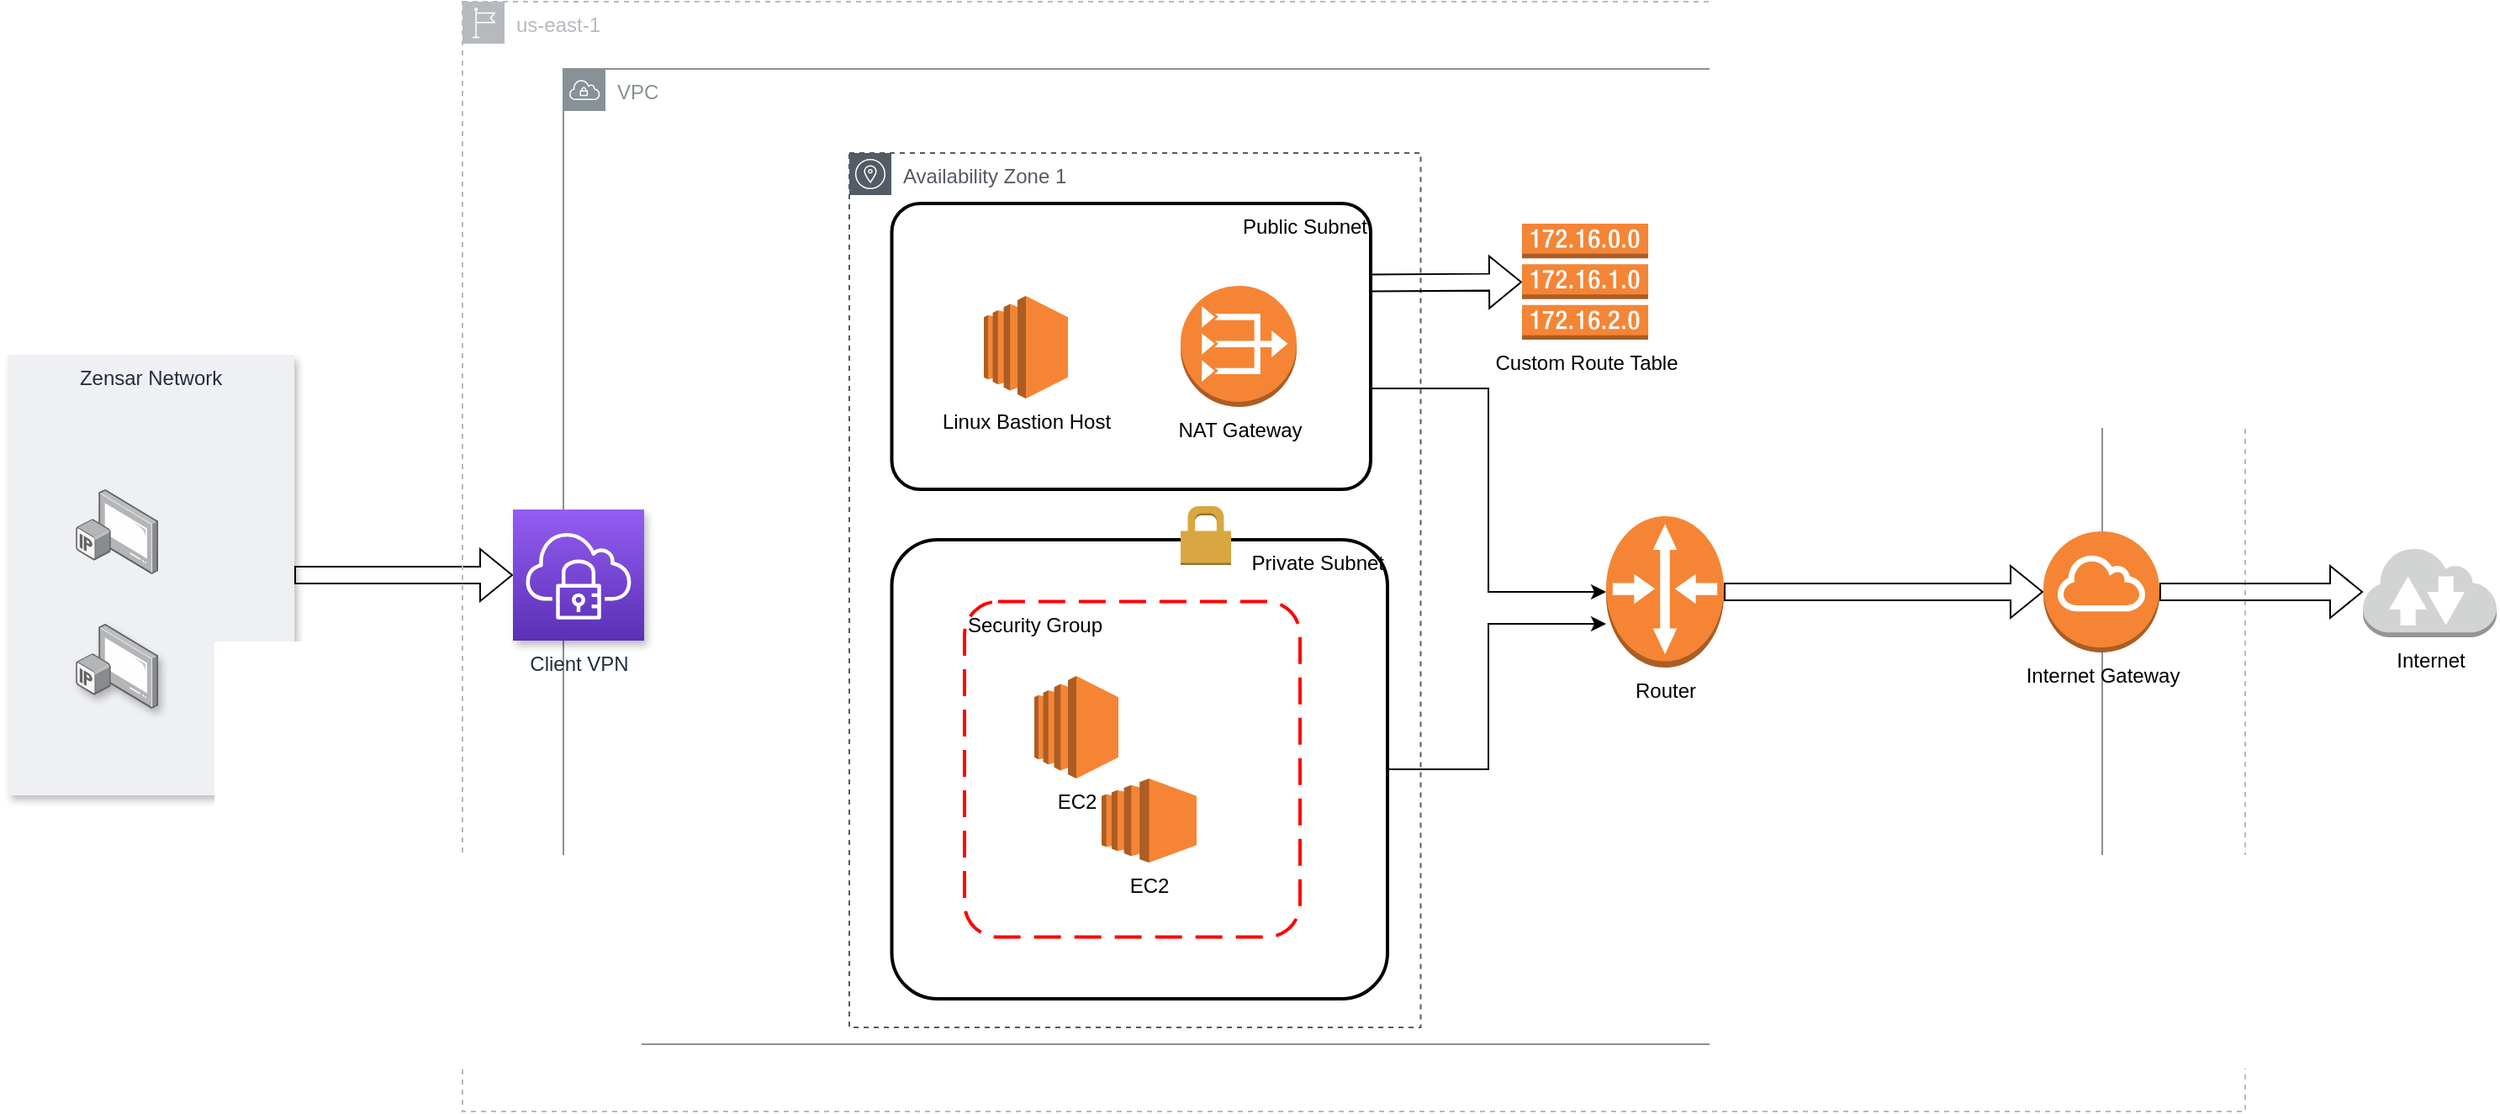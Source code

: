 <mxfile version="20.3.3" type="github" pages="3">
  <diagram id="AxIsbvVjRvXihffBJD2N" name="Page-1">
    <mxGraphModel dx="1773" dy="1705" grid="1" gridSize="10" guides="1" tooltips="1" connect="1" arrows="1" fold="1" page="1" pageScale="1" pageWidth="827" pageHeight="1169" math="0" shadow="0">
      <root>
        <mxCell id="0" />
        <mxCell id="1" parent="0" />
        <mxCell id="D7-wRI5F7GSu051VJa-N-6" style="edgeStyle=none;shape=flexArrow;rounded=0;orthogonalLoop=1;jettySize=auto;html=1;exitX=1;exitY=0.5;exitDx=0;exitDy=0;" parent="1" source="D7-wRI5F7GSu051VJa-N-4" target="D7-wRI5F7GSu051VJa-N-5" edge="1">
          <mxGeometry relative="1" as="geometry" />
        </mxCell>
        <mxCell id="D7-wRI5F7GSu051VJa-N-4" value="Zensar Network" style="fillColor=#EFF0F3;strokeColor=none;dashed=0;verticalAlign=top;fontStyle=0;fontColor=#232F3D;shadow=1;" parent="1" vertex="1">
          <mxGeometry x="-430.4" y="170" width="170.4" height="262" as="geometry" />
        </mxCell>
        <mxCell id="BJrK3le93MI0LKpdmbEM-2" value="us-east-1" style="sketch=0;outlineConnect=0;gradientColor=none;html=1;whiteSpace=wrap;fontSize=12;fontStyle=0;shape=mxgraph.aws4.group;grIcon=mxgraph.aws4.group_region;strokeColor=#B6BABF;fillColor=none;verticalAlign=top;align=left;spacingLeft=30;fontColor=#B6BABF;dashed=1;" parent="1" vertex="1">
          <mxGeometry x="-160" y="-40" width="1060" height="660" as="geometry" />
        </mxCell>
        <mxCell id="BJrK3le93MI0LKpdmbEM-8" value="Availability Zone 1" style="sketch=0;outlineConnect=0;gradientColor=none;html=1;whiteSpace=wrap;fontSize=12;fontStyle=0;shape=mxgraph.aws4.group;grIcon=mxgraph.aws4.group_availability_zone;strokeColor=#545B64;fillColor=none;verticalAlign=top;align=left;spacingLeft=30;fontColor=#545B64;dashed=1;" parent="1" vertex="1">
          <mxGeometry x="70" y="50" width="339.75" height="520" as="geometry" />
        </mxCell>
        <mxCell id="BJrK3le93MI0LKpdmbEM-1" value="VPC" style="sketch=0;outlineConnect=0;gradientColor=none;html=1;whiteSpace=wrap;fontSize=12;fontStyle=0;shape=mxgraph.aws4.group;grIcon=mxgraph.aws4.group_vpc;strokeColor=#879196;fillColor=none;verticalAlign=top;align=left;spacingLeft=30;fontColor=#879196;dashed=0;" parent="1" vertex="1">
          <mxGeometry x="-100" width="915" height="580" as="geometry" />
        </mxCell>
        <mxCell id="BJrK3le93MI0LKpdmbEM-13" value="Security Group" style="rounded=1;arcSize=10;dashed=1;strokeColor=#ff0000;fillColor=none;gradientColor=none;dashPattern=8 4;strokeWidth=2;verticalAlign=top;align=left;" parent="1" vertex="1">
          <mxGeometry x="138.5" y="316.75" width="199.5" height="199.5" as="geometry" />
        </mxCell>
        <mxCell id="BJrK3le93MI0LKpdmbEM-21" style="edgeStyle=orthogonalEdgeStyle;rounded=0;orthogonalLoop=1;jettySize=auto;html=1;" parent="1" source="BJrK3le93MI0LKpdmbEM-12" target="BJrK3le93MI0LKpdmbEM-19" edge="1">
          <mxGeometry relative="1" as="geometry">
            <Array as="points">
              <mxPoint x="450" y="417" />
              <mxPoint x="450" y="330" />
            </Array>
          </mxGeometry>
        </mxCell>
        <mxCell id="BJrK3le93MI0LKpdmbEM-12" value="Private Subnet" style="rounded=1;arcSize=10;dashed=0;fillColor=none;gradientColor=none;strokeWidth=2;verticalAlign=top;align=right;" parent="1" vertex="1">
          <mxGeometry x="95.25" y="280" width="294.75" height="273" as="geometry" />
        </mxCell>
        <mxCell id="BJrK3le93MI0LKpdmbEM-4" value="" style="dashed=0;html=1;shape=mxgraph.aws3.permissions;fillColor=#D9A741;gradientColor=none;dashed=0;" parent="1" vertex="1">
          <mxGeometry x="267" y="260" width="30" height="35" as="geometry" />
        </mxCell>
        <mxCell id="BJrK3le93MI0LKpdmbEM-6" value="EC2" style="outlineConnect=0;dashed=0;verticalLabelPosition=bottom;verticalAlign=top;align=center;html=1;shape=mxgraph.aws3.ec2;fillColor=#F58534;gradientColor=none;" parent="1" vertex="1">
          <mxGeometry x="180" y="361" width="50" height="61" as="geometry" />
        </mxCell>
        <mxCell id="BJrK3le93MI0LKpdmbEM-7" value="EC2" style="outlineConnect=0;dashed=0;verticalLabelPosition=bottom;verticalAlign=top;align=center;html=1;shape=mxgraph.aws3.ec2;fillColor=#F58534;gradientColor=none;" parent="1" vertex="1">
          <mxGeometry x="220" y="422" width="56.5" height="50" as="geometry" />
        </mxCell>
        <mxCell id="BJrK3le93MI0LKpdmbEM-20" style="edgeStyle=orthogonalEdgeStyle;rounded=0;orthogonalLoop=1;jettySize=auto;html=1;exitX=1;exitY=0.5;exitDx=0;exitDy=0;entryX=0;entryY=0.5;entryDx=0;entryDy=0;entryPerimeter=0;" parent="1" source="BJrK3le93MI0LKpdmbEM-16" target="BJrK3le93MI0LKpdmbEM-19" edge="1">
          <mxGeometry relative="1" as="geometry">
            <Array as="points">
              <mxPoint x="380" y="190" />
              <mxPoint x="450" y="190" />
              <mxPoint x="450" y="311" />
            </Array>
          </mxGeometry>
        </mxCell>
        <mxCell id="BJrK3le93MI0LKpdmbEM-28" style="edgeStyle=none;shape=flexArrow;rounded=0;orthogonalLoop=1;jettySize=auto;html=1;" parent="1" target="BJrK3le93MI0LKpdmbEM-18" edge="1">
          <mxGeometry relative="1" as="geometry">
            <mxPoint x="380" y="127.209" as="sourcePoint" />
          </mxGeometry>
        </mxCell>
        <mxCell id="BJrK3le93MI0LKpdmbEM-16" value="Public Subnet" style="rounded=1;arcSize=10;dashed=0;fillColor=none;gradientColor=none;strokeWidth=2;verticalAlign=top;align=right;" parent="1" vertex="1">
          <mxGeometry x="95.25" y="80" width="284.75" height="170" as="geometry" />
        </mxCell>
        <mxCell id="BJrK3le93MI0LKpdmbEM-17" value="NAT Gateway" style="outlineConnect=0;dashed=0;verticalLabelPosition=bottom;verticalAlign=top;align=center;html=1;shape=mxgraph.aws3.vpc_nat_gateway;fillColor=#F58534;gradientColor=none;" parent="1" vertex="1">
          <mxGeometry x="267" y="129" width="69" height="72" as="geometry" />
        </mxCell>
        <mxCell id="BJrK3le93MI0LKpdmbEM-18" value="Custom Route Table" style="outlineConnect=0;dashed=0;verticalLabelPosition=bottom;verticalAlign=top;align=center;html=1;shape=mxgraph.aws3.route_table;fillColor=#F58536;gradientColor=none;" parent="1" vertex="1">
          <mxGeometry x="470" y="92" width="75" height="69" as="geometry" />
        </mxCell>
        <mxCell id="BJrK3le93MI0LKpdmbEM-25" style="edgeStyle=none;shape=flexArrow;rounded=0;orthogonalLoop=1;jettySize=auto;html=1;exitX=1;exitY=0.5;exitDx=0;exitDy=0;exitPerimeter=0;entryX=0;entryY=0.5;entryDx=0;entryDy=0;entryPerimeter=0;" parent="1" source="BJrK3le93MI0LKpdmbEM-19" target="BJrK3le93MI0LKpdmbEM-24" edge="1">
          <mxGeometry relative="1" as="geometry" />
        </mxCell>
        <mxCell id="BJrK3le93MI0LKpdmbEM-19" value="Router" style="outlineConnect=0;dashed=0;verticalLabelPosition=bottom;verticalAlign=top;align=center;html=1;shape=mxgraph.aws3.router;fillColor=#F58534;gradientColor=none;" parent="1" vertex="1">
          <mxGeometry x="520" y="266" width="70" height="90" as="geometry" />
        </mxCell>
        <mxCell id="BJrK3le93MI0LKpdmbEM-27" style="edgeStyle=none;shape=flexArrow;rounded=0;orthogonalLoop=1;jettySize=auto;html=1;" parent="1" source="BJrK3le93MI0LKpdmbEM-24" target="BJrK3le93MI0LKpdmbEM-26" edge="1">
          <mxGeometry relative="1" as="geometry" />
        </mxCell>
        <mxCell id="BJrK3le93MI0LKpdmbEM-24" value="Internet Gateway" style="outlineConnect=0;dashed=0;verticalLabelPosition=bottom;verticalAlign=top;align=center;html=1;shape=mxgraph.aws3.internet_gateway;fillColor=#F58534;gradientColor=none;" parent="1" vertex="1">
          <mxGeometry x="780" y="275" width="69" height="72" as="geometry" />
        </mxCell>
        <mxCell id="BJrK3le93MI0LKpdmbEM-26" value="Internet" style="outlineConnect=0;dashed=0;verticalLabelPosition=bottom;verticalAlign=top;align=center;html=1;shape=mxgraph.aws3.internet_2;fillColor=#D2D3D3;gradientColor=none;" parent="1" vertex="1">
          <mxGeometry x="970" y="284" width="79.5" height="54" as="geometry" />
        </mxCell>
        <mxCell id="D7-wRI5F7GSu051VJa-N-2" value="" style="points=[];aspect=fixed;html=1;align=center;shadow=0;dashed=0;image;image=img/lib/allied_telesis/computer_and_terminals/IP_TV.svg;" parent="1" vertex="1">
          <mxGeometry x="-390" y="250" width="49.2" height="50.4" as="geometry" />
        </mxCell>
        <mxCell id="D7-wRI5F7GSu051VJa-N-3" value="" style="points=[];aspect=fixed;html=1;align=center;shadow=1;dashed=0;image;image=img/lib/allied_telesis/computer_and_terminals/IP_TV.svg;" parent="1" vertex="1">
          <mxGeometry x="-390" y="330" width="49.2" height="50.4" as="geometry" />
        </mxCell>
        <mxCell id="D7-wRI5F7GSu051VJa-N-5" value="Client VPN" style="sketch=0;points=[[0,0,0],[0.25,0,0],[0.5,0,0],[0.75,0,0],[1,0,0],[0,1,0],[0.25,1,0],[0.5,1,0],[0.75,1,0],[1,1,0],[0,0.25,0],[0,0.5,0],[0,0.75,0],[1,0.25,0],[1,0.5,0],[1,0.75,0]];outlineConnect=0;fontColor=#232F3E;gradientColor=#945DF2;gradientDirection=north;fillColor=#5A30B5;strokeColor=#ffffff;dashed=0;verticalLabelPosition=bottom;verticalAlign=top;align=center;html=1;fontSize=12;fontStyle=0;aspect=fixed;shape=mxgraph.aws4.resourceIcon;resIcon=mxgraph.aws4.client_vpn;shadow=1;" parent="1" vertex="1">
          <mxGeometry x="-130" y="262" width="78" height="78" as="geometry" />
        </mxCell>
        <mxCell id="IHiCABmX2Q5fOEHlogPC-1" value="Linux Bastion Host" style="outlineConnect=0;dashed=0;verticalLabelPosition=bottom;verticalAlign=top;align=center;html=1;shape=mxgraph.aws3.ec2;fillColor=#F58534;gradientColor=none;" vertex="1" parent="1">
          <mxGeometry x="150" y="135" width="50" height="61" as="geometry" />
        </mxCell>
      </root>
    </mxGraphModel>
  </diagram>
  <diagram name="Copy of Page-1" id="b5ZkWstMcOkewmqpg0Ry">
    <mxGraphModel dx="1773" dy="1705" grid="1" gridSize="10" guides="1" tooltips="1" connect="1" arrows="1" fold="1" page="1" pageScale="1" pageWidth="827" pageHeight="1169" math="0" shadow="0">
      <root>
        <mxCell id="IfBRLLN11OLvFncDJeYz-0" />
        <mxCell id="IfBRLLN11OLvFncDJeYz-1" parent="IfBRLLN11OLvFncDJeYz-0" />
        <mxCell id="IfBRLLN11OLvFncDJeYz-4" value="us-east-1" style="sketch=0;outlineConnect=0;gradientColor=none;html=1;whiteSpace=wrap;fontSize=12;fontStyle=0;shape=mxgraph.aws4.group;grIcon=mxgraph.aws4.group_region;strokeColor=#B6BABF;fillColor=none;verticalAlign=top;align=left;spacingLeft=30;fontColor=#B6BABF;dashed=1;" parent="IfBRLLN11OLvFncDJeYz-1" vertex="1">
          <mxGeometry x="-350" y="-102.5" width="1230" height="1582.5" as="geometry" />
        </mxCell>
        <mxCell id="IfBRLLN11OLvFncDJeYz-6" value="Dev VPC" style="sketch=0;outlineConnect=0;gradientColor=none;html=1;whiteSpace=wrap;fontSize=12;fontStyle=0;shape=mxgraph.aws4.group;grIcon=mxgraph.aws4.group_vpc;strokeColor=#879196;fillColor=none;verticalAlign=top;align=left;spacingLeft=30;fontColor=#879196;dashed=0;" parent="IfBRLLN11OLvFncDJeYz-1" vertex="1">
          <mxGeometry x="-210" width="1025" height="690" as="geometry" />
        </mxCell>
        <mxCell id="IfBRLLN11OLvFncDJeYz-5" value="Availability Zone 1" style="sketch=0;outlineConnect=0;gradientColor=none;html=1;whiteSpace=wrap;fontSize=12;fontStyle=0;shape=mxgraph.aws4.group;grIcon=mxgraph.aws4.group_availability_zone;strokeColor=#545B64;fillColor=none;verticalAlign=top;align=left;spacingLeft=30;fontColor=#545B64;dashed=1;" parent="IfBRLLN11OLvFncDJeYz-1" vertex="1">
          <mxGeometry x="-140" y="50" width="549.75" height="620" as="geometry" />
        </mxCell>
        <mxCell id="IfBRLLN11OLvFncDJeYz-9" value="Private Subnet" style="rounded=1;arcSize=10;dashed=0;fillColor=none;gradientColor=none;strokeWidth=2;verticalAlign=top;align=right;" parent="IfBRLLN11OLvFncDJeYz-1" vertex="1">
          <mxGeometry x="150" y="280" width="240" height="230" as="geometry" />
        </mxCell>
        <mxCell id="FN4ASxd9f9S_bz-zIkM7-0" style="edgeStyle=orthogonalEdgeStyle;rounded=0;orthogonalLoop=1;jettySize=auto;html=1;" parent="IfBRLLN11OLvFncDJeYz-1" source="IfBRLLN11OLvFncDJeYz-3" target="IfBRLLN11OLvFncDJeYz-25" edge="1">
          <mxGeometry relative="1" as="geometry">
            <Array as="points">
              <mxPoint x="-390" y="630" />
              <mxPoint x="-390" y="290" />
            </Array>
          </mxGeometry>
        </mxCell>
        <mxCell id="FN4ASxd9f9S_bz-zIkM7-1" style="edgeStyle=orthogonalEdgeStyle;rounded=0;orthogonalLoop=1;jettySize=auto;html=1;entryX=0;entryY=0.5;entryDx=0;entryDy=0;entryPerimeter=0;" parent="IfBRLLN11OLvFncDJeYz-1" source="IfBRLLN11OLvFncDJeYz-3" target="I_sQxBT2GihBR5fLG9AF-30" edge="1">
          <mxGeometry relative="1" as="geometry" />
        </mxCell>
        <mxCell id="IfBRLLN11OLvFncDJeYz-3" value="Zensar Network" style="fillColor=#EFF0F3;strokeColor=none;dashed=0;verticalAlign=top;fontStyle=0;fontColor=#232F3D;shadow=1;" parent="IfBRLLN11OLvFncDJeYz-1" vertex="1">
          <mxGeometry x="-700" y="562" width="170.4" height="262" as="geometry" />
        </mxCell>
        <mxCell id="IfBRLLN11OLvFncDJeYz-7" value="Security Group" style="rounded=1;arcSize=10;dashed=1;strokeColor=#ff0000;fillColor=none;gradientColor=none;dashPattern=8 4;strokeWidth=2;verticalAlign=top;align=left;" parent="IfBRLLN11OLvFncDJeYz-1" vertex="1">
          <mxGeometry x="190" y="316.75" width="148" height="173.25" as="geometry" />
        </mxCell>
        <mxCell id="IfBRLLN11OLvFncDJeYz-8" style="edgeStyle=orthogonalEdgeStyle;rounded=0;orthogonalLoop=1;jettySize=auto;html=1;" parent="IfBRLLN11OLvFncDJeYz-1" source="IfBRLLN11OLvFncDJeYz-9" edge="1">
          <mxGeometry relative="1" as="geometry">
            <Array as="points">
              <mxPoint x="450" y="417" />
              <mxPoint x="450" y="330" />
            </Array>
            <mxPoint x="450" y="290" as="targetPoint" />
          </mxGeometry>
        </mxCell>
        <mxCell id="IfBRLLN11OLvFncDJeYz-10" value="" style="dashed=0;html=1;shape=mxgraph.aws3.permissions;fillColor=#D9A741;gradientColor=none;dashed=0;" parent="IfBRLLN11OLvFncDJeYz-1" vertex="1">
          <mxGeometry x="267" y="260" width="30" height="35" as="geometry" />
        </mxCell>
        <mxCell id="IfBRLLN11OLvFncDJeYz-11" value="EC2" style="outlineConnect=0;dashed=0;verticalLabelPosition=bottom;verticalAlign=top;align=center;html=1;shape=mxgraph.aws3.ec2;fillColor=#F58534;gradientColor=none;" parent="IfBRLLN11OLvFncDJeYz-1" vertex="1">
          <mxGeometry x="190" y="347" width="50" height="61" as="geometry" />
        </mxCell>
        <mxCell id="IfBRLLN11OLvFncDJeYz-12" value="EC2" style="outlineConnect=0;dashed=0;verticalLabelPosition=bottom;verticalAlign=top;align=center;html=1;shape=mxgraph.aws3.ec2;fillColor=#F58534;gradientColor=none;" parent="IfBRLLN11OLvFncDJeYz-1" vertex="1">
          <mxGeometry x="253.75" y="400" width="56.5" height="50" as="geometry" />
        </mxCell>
        <mxCell id="IfBRLLN11OLvFncDJeYz-13" style="edgeStyle=orthogonalEdgeStyle;rounded=0;orthogonalLoop=1;jettySize=auto;html=1;exitX=1;exitY=0.5;exitDx=0;exitDy=0;entryX=0;entryY=0.5;entryDx=0;entryDy=0;entryPerimeter=0;" parent="IfBRLLN11OLvFncDJeYz-1" source="IfBRLLN11OLvFncDJeYz-15" target="IfBRLLN11OLvFncDJeYz-19" edge="1">
          <mxGeometry relative="1" as="geometry" />
        </mxCell>
        <mxCell id="IfBRLLN11OLvFncDJeYz-14" style="edgeStyle=none;shape=flexArrow;rounded=0;orthogonalLoop=1;jettySize=auto;html=1;" parent="IfBRLLN11OLvFncDJeYz-1" target="IfBRLLN11OLvFncDJeYz-17" edge="1">
          <mxGeometry relative="1" as="geometry">
            <mxPoint x="380" y="127.209" as="sourcePoint" />
          </mxGeometry>
        </mxCell>
        <mxCell id="IfBRLLN11OLvFncDJeYz-15" value="Public Subnet" style="rounded=1;arcSize=10;dashed=0;fillColor=none;gradientColor=none;strokeWidth=2;verticalAlign=top;align=right;" parent="IfBRLLN11OLvFncDJeYz-1" vertex="1">
          <mxGeometry x="95.25" y="80" width="284.75" height="170" as="geometry" />
        </mxCell>
        <mxCell id="IfBRLLN11OLvFncDJeYz-16" value="NAT Gateway" style="outlineConnect=0;dashed=0;verticalLabelPosition=bottom;verticalAlign=top;align=center;html=1;shape=mxgraph.aws3.vpc_nat_gateway;fillColor=#F58534;gradientColor=none;" parent="IfBRLLN11OLvFncDJeYz-1" vertex="1">
          <mxGeometry x="267" y="129" width="69" height="72" as="geometry" />
        </mxCell>
        <mxCell id="IfBRLLN11OLvFncDJeYz-17" value="Custom Route Table" style="outlineConnect=0;dashed=0;verticalLabelPosition=bottom;verticalAlign=top;align=center;html=1;shape=mxgraph.aws3.route_table;fillColor=#F58536;gradientColor=none;" parent="IfBRLLN11OLvFncDJeYz-1" vertex="1">
          <mxGeometry x="470" y="92" width="75" height="69" as="geometry" />
        </mxCell>
        <mxCell id="IfBRLLN11OLvFncDJeYz-18" style="edgeStyle=none;shape=flexArrow;rounded=0;orthogonalLoop=1;jettySize=auto;html=1;exitX=1;exitY=0.5;exitDx=0;exitDy=0;exitPerimeter=0;entryX=0;entryY=0.5;entryDx=0;entryDy=0;entryPerimeter=0;" parent="IfBRLLN11OLvFncDJeYz-1" source="IfBRLLN11OLvFncDJeYz-19" target="IfBRLLN11OLvFncDJeYz-21" edge="1">
          <mxGeometry relative="1" as="geometry" />
        </mxCell>
        <mxCell id="IfBRLLN11OLvFncDJeYz-19" value="Router" style="outlineConnect=0;dashed=0;verticalLabelPosition=bottom;verticalAlign=top;align=center;html=1;shape=mxgraph.aws3.router;fillColor=#F58534;gradientColor=none;" parent="IfBRLLN11OLvFncDJeYz-1" vertex="1">
          <mxGeometry x="520" y="266" width="70" height="90" as="geometry" />
        </mxCell>
        <mxCell id="IfBRLLN11OLvFncDJeYz-20" style="edgeStyle=none;shape=flexArrow;rounded=0;orthogonalLoop=1;jettySize=auto;html=1;" parent="IfBRLLN11OLvFncDJeYz-1" source="IfBRLLN11OLvFncDJeYz-21" target="IfBRLLN11OLvFncDJeYz-22" edge="1">
          <mxGeometry relative="1" as="geometry" />
        </mxCell>
        <mxCell id="IfBRLLN11OLvFncDJeYz-21" value="Internet Gateway" style="outlineConnect=0;dashed=0;verticalLabelPosition=bottom;verticalAlign=top;align=center;html=1;shape=mxgraph.aws3.internet_gateway;fillColor=#F58534;gradientColor=none;" parent="IfBRLLN11OLvFncDJeYz-1" vertex="1">
          <mxGeometry x="780" y="275" width="69" height="72" as="geometry" />
        </mxCell>
        <mxCell id="IfBRLLN11OLvFncDJeYz-22" value="Internet" style="outlineConnect=0;dashed=0;verticalLabelPosition=bottom;verticalAlign=top;align=center;html=1;shape=mxgraph.aws3.internet_2;fillColor=#D2D3D3;gradientColor=none;" parent="IfBRLLN11OLvFncDJeYz-1" vertex="1">
          <mxGeometry x="1040" y="690" width="79.5" height="54" as="geometry" />
        </mxCell>
        <mxCell id="IfBRLLN11OLvFncDJeYz-23" value="" style="points=[];aspect=fixed;html=1;align=center;shadow=0;dashed=0;image;image=img/lib/allied_telesis/computer_and_terminals/IP_TV.svg;" parent="IfBRLLN11OLvFncDJeYz-1" vertex="1">
          <mxGeometry x="-655.4" y="621.6" width="49.2" height="50.4" as="geometry" />
        </mxCell>
        <mxCell id="IfBRLLN11OLvFncDJeYz-24" value="" style="points=[];aspect=fixed;html=1;align=center;shadow=1;dashed=0;image;image=img/lib/allied_telesis/computer_and_terminals/IP_TV.svg;" parent="IfBRLLN11OLvFncDJeYz-1" vertex="1">
          <mxGeometry x="-655.4" y="701.6" width="49.2" height="50.4" as="geometry" />
        </mxCell>
        <mxCell id="IfBRLLN11OLvFncDJeYz-25" value="Client VPN" style="sketch=0;points=[[0,0,0],[0.25,0,0],[0.5,0,0],[0.75,0,0],[1,0,0],[0,1,0],[0.25,1,0],[0.5,1,0],[0.75,1,0],[1,1,0],[0,0.25,0],[0,0.5,0],[0,0.75,0],[1,0.25,0],[1,0.5,0],[1,0.75,0]];outlineConnect=0;fontColor=#232F3E;gradientColor=#945DF2;gradientDirection=north;fillColor=#5A30B5;strokeColor=#ffffff;dashed=0;verticalLabelPosition=bottom;verticalAlign=top;align=center;html=1;fontSize=12;fontStyle=0;aspect=fixed;shape=mxgraph.aws4.resourceIcon;resIcon=mxgraph.aws4.client_vpn;shadow=1;" parent="IfBRLLN11OLvFncDJeYz-1" vertex="1">
          <mxGeometry x="-254.2" y="253" width="78" height="78" as="geometry" />
        </mxCell>
        <mxCell id="I_sQxBT2GihBR5fLG9AF-2" value="Private Subnet" style="rounded=1;arcSize=10;dashed=0;fillColor=none;gradientColor=none;strokeWidth=2;verticalAlign=top;align=right;" parent="IfBRLLN11OLvFncDJeYz-1" vertex="1">
          <mxGeometry x="-103" y="284" width="240" height="230" as="geometry" />
        </mxCell>
        <mxCell id="I_sQxBT2GihBR5fLG9AF-3" value="Security Group" style="rounded=1;arcSize=10;dashed=1;strokeColor=#ff0000;fillColor=none;gradientColor=none;dashPattern=8 4;strokeWidth=2;verticalAlign=top;align=left;" parent="IfBRLLN11OLvFncDJeYz-1" vertex="1">
          <mxGeometry x="-63" y="320.75" width="148" height="173.25" as="geometry" />
        </mxCell>
        <mxCell id="I_sQxBT2GihBR5fLG9AF-6" value="" style="dashed=0;html=1;shape=mxgraph.aws3.permissions;fillColor=#D9A741;gradientColor=none;dashed=0;" parent="IfBRLLN11OLvFncDJeYz-1" vertex="1">
          <mxGeometry x="10" y="265.6" width="30" height="35" as="geometry" />
        </mxCell>
        <mxCell id="I_sQxBT2GihBR5fLG9AF-7" value="RDS" style="outlineConnect=0;dashed=0;verticalLabelPosition=bottom;verticalAlign=top;align=center;html=1;shape=mxgraph.aws3.rds;fillColor=#2E73B8;gradientColor=none;" parent="IfBRLLN11OLvFncDJeYz-1" vertex="1">
          <mxGeometry x="-32" y="359" width="72" height="81" as="geometry" />
        </mxCell>
        <mxCell id="I_sQxBT2GihBR5fLG9AF-10" value="AT VPC" style="sketch=0;outlineConnect=0;gradientColor=none;html=1;whiteSpace=wrap;fontSize=12;fontStyle=0;shape=mxgraph.aws4.group;grIcon=mxgraph.aws4.group_vpc;strokeColor=#879196;fillColor=none;verticalAlign=top;align=left;spacingLeft=30;fontColor=#879196;dashed=0;" parent="IfBRLLN11OLvFncDJeYz-1" vertex="1">
          <mxGeometry x="-209" y="732" width="1025" height="690" as="geometry" />
        </mxCell>
        <mxCell id="I_sQxBT2GihBR5fLG9AF-11" value="Availability Zone 1" style="sketch=0;outlineConnect=0;gradientColor=none;html=1;whiteSpace=wrap;fontSize=12;fontStyle=0;shape=mxgraph.aws4.group;grIcon=mxgraph.aws4.group_availability_zone;strokeColor=#545B64;fillColor=none;verticalAlign=top;align=left;spacingLeft=30;fontColor=#545B64;dashed=1;" parent="IfBRLLN11OLvFncDJeYz-1" vertex="1">
          <mxGeometry x="-139" y="782" width="549.75" height="620" as="geometry" />
        </mxCell>
        <mxCell id="I_sQxBT2GihBR5fLG9AF-12" value="Private Subnet" style="rounded=1;arcSize=10;dashed=0;fillColor=none;gradientColor=none;strokeWidth=2;verticalAlign=top;align=right;" parent="IfBRLLN11OLvFncDJeYz-1" vertex="1">
          <mxGeometry x="151" y="1012" width="240" height="230" as="geometry" />
        </mxCell>
        <mxCell id="I_sQxBT2GihBR5fLG9AF-13" value="Security Group" style="rounded=1;arcSize=10;dashed=1;strokeColor=#ff0000;fillColor=none;gradientColor=none;dashPattern=8 4;strokeWidth=2;verticalAlign=top;align=left;" parent="IfBRLLN11OLvFncDJeYz-1" vertex="1">
          <mxGeometry x="191" y="1048.75" width="148" height="173.25" as="geometry" />
        </mxCell>
        <mxCell id="I_sQxBT2GihBR5fLG9AF-14" style="edgeStyle=orthogonalEdgeStyle;rounded=0;orthogonalLoop=1;jettySize=auto;html=1;" parent="IfBRLLN11OLvFncDJeYz-1" source="I_sQxBT2GihBR5fLG9AF-12" edge="1">
          <mxGeometry relative="1" as="geometry">
            <Array as="points">
              <mxPoint x="451" y="1149" />
              <mxPoint x="451" y="1062" />
            </Array>
            <mxPoint x="451" y="1022" as="targetPoint" />
          </mxGeometry>
        </mxCell>
        <mxCell id="I_sQxBT2GihBR5fLG9AF-15" value="" style="dashed=0;html=1;shape=mxgraph.aws3.permissions;fillColor=#D9A741;gradientColor=none;dashed=0;" parent="IfBRLLN11OLvFncDJeYz-1" vertex="1">
          <mxGeometry x="268" y="992" width="30" height="35" as="geometry" />
        </mxCell>
        <mxCell id="I_sQxBT2GihBR5fLG9AF-16" value="EC2" style="outlineConnect=0;dashed=0;verticalLabelPosition=bottom;verticalAlign=top;align=center;html=1;shape=mxgraph.aws3.ec2;fillColor=#F58534;gradientColor=none;" parent="IfBRLLN11OLvFncDJeYz-1" vertex="1">
          <mxGeometry x="191" y="1079" width="50" height="61" as="geometry" />
        </mxCell>
        <mxCell id="I_sQxBT2GihBR5fLG9AF-17" value="EC2" style="outlineConnect=0;dashed=0;verticalLabelPosition=bottom;verticalAlign=top;align=center;html=1;shape=mxgraph.aws3.ec2;fillColor=#F58534;gradientColor=none;" parent="IfBRLLN11OLvFncDJeYz-1" vertex="1">
          <mxGeometry x="254.75" y="1132" width="56.5" height="50" as="geometry" />
        </mxCell>
        <mxCell id="I_sQxBT2GihBR5fLG9AF-18" style="edgeStyle=orthogonalEdgeStyle;rounded=0;orthogonalLoop=1;jettySize=auto;html=1;exitX=1;exitY=0.5;exitDx=0;exitDy=0;entryX=0;entryY=0.5;entryDx=0;entryDy=0;entryPerimeter=0;" parent="IfBRLLN11OLvFncDJeYz-1" source="I_sQxBT2GihBR5fLG9AF-20" target="I_sQxBT2GihBR5fLG9AF-24" edge="1">
          <mxGeometry relative="1" as="geometry" />
        </mxCell>
        <mxCell id="I_sQxBT2GihBR5fLG9AF-19" style="edgeStyle=none;shape=flexArrow;rounded=0;orthogonalLoop=1;jettySize=auto;html=1;" parent="IfBRLLN11OLvFncDJeYz-1" target="I_sQxBT2GihBR5fLG9AF-22" edge="1">
          <mxGeometry relative="1" as="geometry">
            <mxPoint x="381" y="859.209" as="sourcePoint" />
          </mxGeometry>
        </mxCell>
        <mxCell id="I_sQxBT2GihBR5fLG9AF-20" value="Public Subnet" style="rounded=1;arcSize=10;dashed=0;fillColor=none;gradientColor=none;strokeWidth=2;verticalAlign=top;align=right;" parent="IfBRLLN11OLvFncDJeYz-1" vertex="1">
          <mxGeometry x="96.25" y="812" width="284.75" height="170" as="geometry" />
        </mxCell>
        <mxCell id="I_sQxBT2GihBR5fLG9AF-21" value="NAT Gateway" style="outlineConnect=0;dashed=0;verticalLabelPosition=bottom;verticalAlign=top;align=center;html=1;shape=mxgraph.aws3.vpc_nat_gateway;fillColor=#F58534;gradientColor=none;" parent="IfBRLLN11OLvFncDJeYz-1" vertex="1">
          <mxGeometry x="268" y="861" width="69" height="72" as="geometry" />
        </mxCell>
        <mxCell id="I_sQxBT2GihBR5fLG9AF-22" value="Custom Route Table" style="outlineConnect=0;dashed=0;verticalLabelPosition=bottom;verticalAlign=top;align=center;html=1;shape=mxgraph.aws3.route_table;fillColor=#F58536;gradientColor=none;" parent="IfBRLLN11OLvFncDJeYz-1" vertex="1">
          <mxGeometry x="471" y="824" width="75" height="69" as="geometry" />
        </mxCell>
        <mxCell id="I_sQxBT2GihBR5fLG9AF-23" style="edgeStyle=none;shape=flexArrow;rounded=0;orthogonalLoop=1;jettySize=auto;html=1;exitX=1;exitY=0.5;exitDx=0;exitDy=0;exitPerimeter=0;entryX=0;entryY=0.5;entryDx=0;entryDy=0;entryPerimeter=0;" parent="IfBRLLN11OLvFncDJeYz-1" source="I_sQxBT2GihBR5fLG9AF-24" target="I_sQxBT2GihBR5fLG9AF-26" edge="1">
          <mxGeometry relative="1" as="geometry" />
        </mxCell>
        <mxCell id="I_sQxBT2GihBR5fLG9AF-24" value="Router" style="outlineConnect=0;dashed=0;verticalLabelPosition=bottom;verticalAlign=top;align=center;html=1;shape=mxgraph.aws3.router;fillColor=#F58534;gradientColor=none;" parent="IfBRLLN11OLvFncDJeYz-1" vertex="1">
          <mxGeometry x="521" y="998" width="70" height="90" as="geometry" />
        </mxCell>
        <mxCell id="I_sQxBT2GihBR5fLG9AF-25" style="edgeStyle=none;shape=flexArrow;rounded=0;orthogonalLoop=1;jettySize=auto;html=1;" parent="IfBRLLN11OLvFncDJeYz-1" source="I_sQxBT2GihBR5fLG9AF-26" target="IfBRLLN11OLvFncDJeYz-22" edge="1">
          <mxGeometry relative="1" as="geometry" />
        </mxCell>
        <mxCell id="I_sQxBT2GihBR5fLG9AF-26" value="Internet Gateway" style="outlineConnect=0;dashed=0;verticalLabelPosition=bottom;verticalAlign=top;align=center;html=1;shape=mxgraph.aws3.internet_gateway;fillColor=#F58534;gradientColor=none;" parent="IfBRLLN11OLvFncDJeYz-1" vertex="1">
          <mxGeometry x="781" y="1007" width="69" height="72" as="geometry" />
        </mxCell>
        <mxCell id="I_sQxBT2GihBR5fLG9AF-30" value="Client VPN" style="sketch=0;points=[[0,0,0],[0.25,0,0],[0.5,0,0],[0.75,0,0],[1,0,0],[0,1,0],[0.25,1,0],[0.5,1,0],[0.75,1,0],[1,1,0],[0,0.25,0],[0,0.5,0],[0,0.75,0],[1,0.25,0],[1,0.5,0],[1,0.75,0]];outlineConnect=0;fontColor=#232F3E;gradientColor=#945DF2;gradientDirection=north;fillColor=#5A30B5;strokeColor=#ffffff;dashed=0;verticalLabelPosition=bottom;verticalAlign=top;align=center;html=1;fontSize=12;fontStyle=0;aspect=fixed;shape=mxgraph.aws4.resourceIcon;resIcon=mxgraph.aws4.client_vpn;shadow=1;" parent="IfBRLLN11OLvFncDJeYz-1" vertex="1">
          <mxGeometry x="-253.2" y="985" width="78" height="78" as="geometry" />
        </mxCell>
        <mxCell id="I_sQxBT2GihBR5fLG9AF-31" value="Private Subnet" style="rounded=1;arcSize=10;dashed=0;fillColor=none;gradientColor=none;strokeWidth=2;verticalAlign=top;align=right;" parent="IfBRLLN11OLvFncDJeYz-1" vertex="1">
          <mxGeometry x="-102" y="1016" width="240" height="230" as="geometry" />
        </mxCell>
        <mxCell id="I_sQxBT2GihBR5fLG9AF-32" value="Security Group" style="rounded=1;arcSize=10;dashed=1;strokeColor=#ff0000;fillColor=none;gradientColor=none;dashPattern=8 4;strokeWidth=2;verticalAlign=top;align=left;" parent="IfBRLLN11OLvFncDJeYz-1" vertex="1">
          <mxGeometry x="-62" y="1052.75" width="148" height="173.25" as="geometry" />
        </mxCell>
        <mxCell id="I_sQxBT2GihBR5fLG9AF-33" value="" style="dashed=0;html=1;shape=mxgraph.aws3.permissions;fillColor=#D9A741;gradientColor=none;dashed=0;" parent="IfBRLLN11OLvFncDJeYz-1" vertex="1">
          <mxGeometry x="11" y="997.6" width="30" height="35" as="geometry" />
        </mxCell>
        <mxCell id="I_sQxBT2GihBR5fLG9AF-34" value="RDS" style="outlineConnect=0;dashed=0;verticalLabelPosition=bottom;verticalAlign=top;align=center;html=1;shape=mxgraph.aws3.rds;fillColor=#2E73B8;gradientColor=none;" parent="IfBRLLN11OLvFncDJeYz-1" vertex="1">
          <mxGeometry x="-31" y="1091" width="72" height="81" as="geometry" />
        </mxCell>
      </root>
    </mxGraphModel>
  </diagram>
  <diagram name="bastion" id="8A7XYBQxlTzoIDVEHbru">
    <mxGraphModel dx="1773" dy="1648" grid="1" gridSize="10" guides="1" tooltips="1" connect="1" arrows="1" fold="1" page="1" pageScale="1" pageWidth="827" pageHeight="1169" math="0" shadow="0">
      <root>
        <mxCell id="sw7C7JWS0YT1kevJasVf-0" />
        <mxCell id="sw7C7JWS0YT1kevJasVf-1" parent="sw7C7JWS0YT1kevJasVf-0" />
        <mxCell id="sw7C7JWS0YT1kevJasVf-4" value="ap-south-1a" style="sketch=0;outlineConnect=0;gradientColor=none;html=1;whiteSpace=wrap;fontSize=12;fontStyle=0;shape=mxgraph.aws4.group;grIcon=mxgraph.aws4.group_availability_zone;strokeColor=#545B64;fillColor=none;verticalAlign=top;align=left;spacingLeft=30;fontColor=#545B64;dashed=1;" vertex="1" parent="sw7C7JWS0YT1kevJasVf-1">
          <mxGeometry x="-140" y="50" width="549.75" height="620" as="geometry" />
        </mxCell>
        <mxCell id="I2A25Exymc0LFGuXCZbu-0" value="Dev VPC" style="sketch=0;outlineConnect=0;gradientColor=none;html=1;whiteSpace=wrap;fontSize=12;fontStyle=0;shape=mxgraph.aws4.group;grIcon=mxgraph.aws4.group_vpc;strokeColor=#879196;fillColor=none;verticalAlign=top;align=left;spacingLeft=30;fontColor=#879196;dashed=0;" vertex="1" parent="sw7C7JWS0YT1kevJasVf-1">
          <mxGeometry x="-212" y="-10" width="1025" height="715" as="geometry" />
        </mxCell>
        <mxCell id="sw7C7JWS0YT1kevJasVf-2" value="ap-south-1" style="sketch=0;outlineConnect=0;gradientColor=none;html=1;whiteSpace=wrap;fontSize=12;fontStyle=0;shape=mxgraph.aws4.group;grIcon=mxgraph.aws4.group_region;strokeColor=#B6BABF;fillColor=none;verticalAlign=top;align=left;spacingLeft=30;fontColor=#B6BABF;dashed=1;" vertex="1" parent="sw7C7JWS0YT1kevJasVf-1">
          <mxGeometry x="-370" y="-98.25" width="1230" height="1538.25" as="geometry" />
        </mxCell>
        <mxCell id="sw7C7JWS0YT1kevJasVf-16" value="Public Subnet" style="rounded=1;arcSize=10;dashed=0;fillColor=none;gradientColor=none;strokeWidth=2;verticalAlign=top;align=right;" vertex="1" parent="sw7C7JWS0YT1kevJasVf-1">
          <mxGeometry x="20" y="80" width="350.75" height="170" as="geometry" />
        </mxCell>
        <mxCell id="I2A25Exymc0LFGuXCZbu-1" style="edgeStyle=orthogonalEdgeStyle;rounded=0;orthogonalLoop=1;jettySize=auto;html=1;exitX=0.575;exitY=1.015;exitDx=0;exitDy=0;exitPerimeter=0;" edge="1" parent="sw7C7JWS0YT1kevJasVf-1" source="oknngxtYJa4LEGV81_1g-5" target="sw7C7JWS0YT1kevJasVf-30">
          <mxGeometry relative="1" as="geometry">
            <Array as="points">
              <mxPoint x="164" y="230" />
              <mxPoint x="150" y="230" />
              <mxPoint x="150" y="360" />
              <mxPoint x="-5" y="360" />
            </Array>
          </mxGeometry>
        </mxCell>
        <mxCell id="I2A25Exymc0LFGuXCZbu-2" style="edgeStyle=orthogonalEdgeStyle;rounded=0;orthogonalLoop=1;jettySize=auto;html=1;exitX=0.5;exitY=1;exitDx=0;exitDy=0;exitPerimeter=0;" edge="1" parent="sw7C7JWS0YT1kevJasVf-1">
          <mxGeometry relative="1" as="geometry">
            <mxPoint x="138" y="191" as="sourcePoint" />
            <mxPoint x="239" y="477" as="targetPoint" />
            <Array as="points">
              <mxPoint x="149" y="360" />
              <mxPoint x="239" y="360" />
            </Array>
          </mxGeometry>
        </mxCell>
        <mxCell id="oknngxtYJa4LEGV81_1g-5" value="Bastion Security Group" style="rounded=1;arcSize=10;dashed=1;strokeColor=#ff0000;fillColor=none;gradientColor=none;dashPattern=8 4;strokeWidth=2;verticalAlign=top;align=left;" vertex="1" parent="sw7C7JWS0YT1kevJasVf-1">
          <mxGeometry x="50" y="92.75" width="199" height="137.25" as="geometry" />
        </mxCell>
        <mxCell id="oknngxtYJa4LEGV81_1g-9" style="edgeStyle=orthogonalEdgeStyle;rounded=0;orthogonalLoop=1;jettySize=auto;html=1;" edge="1" parent="sw7C7JWS0YT1kevJasVf-1" source="sw7C7JWS0YT1kevJasVf-5">
          <mxGeometry relative="1" as="geometry">
            <mxPoint x="450" y="250" as="targetPoint" />
          </mxGeometry>
        </mxCell>
        <mxCell id="sw7C7JWS0YT1kevJasVf-5" value="Private Subnet 2" style="rounded=1;arcSize=10;dashed=0;fillColor=none;gradientColor=none;strokeWidth=2;verticalAlign=top;align=right;" vertex="1" parent="sw7C7JWS0YT1kevJasVf-1">
          <mxGeometry x="147" y="410" width="240" height="230" as="geometry" />
        </mxCell>
        <mxCell id="sw7C7JWS0YT1kevJasVf-7" style="edgeStyle=orthogonalEdgeStyle;rounded=0;orthogonalLoop=1;jettySize=auto;html=1;" edge="1" parent="sw7C7JWS0YT1kevJasVf-1" source="sw7C7JWS0YT1kevJasVf-8" target="oknngxtYJa4LEGV81_1g-8">
          <mxGeometry relative="1" as="geometry">
            <mxPoint x="-253.2" y="1024" as="targetPoint" />
            <Array as="points">
              <mxPoint x="-350" y="693" />
              <mxPoint x="-350" y="898" />
            </Array>
          </mxGeometry>
        </mxCell>
        <mxCell id="oknngxtYJa4LEGV81_1g-6" style="edgeStyle=orthogonalEdgeStyle;rounded=0;orthogonalLoop=1;jettySize=auto;html=1;" edge="1" parent="sw7C7JWS0YT1kevJasVf-1" source="sw7C7JWS0YT1kevJasVf-8" target="oknngxtYJa4LEGV81_1g-0">
          <mxGeometry relative="1" as="geometry">
            <Array as="points">
              <mxPoint x="-350" y="640" />
              <mxPoint x="-350" y="160" />
            </Array>
          </mxGeometry>
        </mxCell>
        <mxCell id="sw7C7JWS0YT1kevJasVf-8" value="Zensar Network" style="fillColor=#EFF0F3;strokeColor=none;dashed=0;verticalAlign=top;fontStyle=0;fontColor=#232F3D;shadow=1;" vertex="1" parent="sw7C7JWS0YT1kevJasVf-1">
          <mxGeometry x="-700" y="562" width="170.4" height="262" as="geometry" />
        </mxCell>
        <mxCell id="sw7C7JWS0YT1kevJasVf-9" value="Private Security Group" style="rounded=1;arcSize=10;dashed=1;strokeColor=#ff0000;fillColor=none;gradientColor=none;dashPattern=8 4;strokeWidth=2;verticalAlign=top;align=left;" vertex="1" parent="sw7C7JWS0YT1kevJasVf-1">
          <mxGeometry x="181" y="446.75" width="148" height="173.25" as="geometry" />
        </mxCell>
        <mxCell id="sw7C7JWS0YT1kevJasVf-11" value="" style="dashed=0;html=1;shape=mxgraph.aws3.permissions;fillColor=#D9A741;gradientColor=none;dashed=0;" vertex="1" parent="sw7C7JWS0YT1kevJasVf-1">
          <mxGeometry x="175.75" y="390" width="30" height="35" as="geometry" />
        </mxCell>
        <mxCell id="sw7C7JWS0YT1kevJasVf-12" value="EC2" style="outlineConnect=0;dashed=0;verticalLabelPosition=bottom;verticalAlign=top;align=center;html=1;shape=mxgraph.aws3.ec2;fillColor=#F58534;gradientColor=none;" vertex="1" parent="sw7C7JWS0YT1kevJasVf-1">
          <mxGeometry x="211.38" y="477" width="50" height="61" as="geometry" />
        </mxCell>
        <mxCell id="sw7C7JWS0YT1kevJasVf-13" value="EC2" style="outlineConnect=0;dashed=0;verticalLabelPosition=bottom;verticalAlign=top;align=center;html=1;shape=mxgraph.aws3.ec2;fillColor=#F58534;gradientColor=none;" vertex="1" parent="sw7C7JWS0YT1kevJasVf-1">
          <mxGeometry x="240.75" y="512" width="56.5" height="50" as="geometry" />
        </mxCell>
        <mxCell id="sw7C7JWS0YT1kevJasVf-14" style="edgeStyle=orthogonalEdgeStyle;rounded=0;orthogonalLoop=1;jettySize=auto;html=1;exitX=1;exitY=0.5;exitDx=0;exitDy=0;entryX=0;entryY=0.5;entryDx=0;entryDy=0;entryPerimeter=0;" edge="1" parent="sw7C7JWS0YT1kevJasVf-1" source="sw7C7JWS0YT1kevJasVf-16" target="sw7C7JWS0YT1kevJasVf-20">
          <mxGeometry relative="1" as="geometry">
            <Array as="points">
              <mxPoint x="450" y="165" />
              <mxPoint x="450" y="311" />
            </Array>
          </mxGeometry>
        </mxCell>
        <mxCell id="sw7C7JWS0YT1kevJasVf-15" style="edgeStyle=none;shape=flexArrow;rounded=0;orthogonalLoop=1;jettySize=auto;html=1;" edge="1" parent="sw7C7JWS0YT1kevJasVf-1">
          <mxGeometry relative="1" as="geometry">
            <mxPoint x="370" y="126" as="sourcePoint" />
            <mxPoint x="470" y="126.403" as="targetPoint" />
          </mxGeometry>
        </mxCell>
        <mxCell id="sw7C7JWS0YT1kevJasVf-17" value="NAT Gateway" style="outlineConnect=0;dashed=0;verticalLabelPosition=bottom;verticalAlign=top;align=center;html=1;shape=mxgraph.aws3.vpc_nat_gateway;fillColor=#F58534;gradientColor=none;" vertex="1" parent="sw7C7JWS0YT1kevJasVf-1">
          <mxGeometry x="267" y="129" width="69" height="72" as="geometry" />
        </mxCell>
        <mxCell id="sw7C7JWS0YT1kevJasVf-18" value="Custom Route Table" style="outlineConnect=0;dashed=0;verticalLabelPosition=bottom;verticalAlign=top;align=center;html=1;shape=mxgraph.aws3.route_table;fillColor=#F58536;gradientColor=none;" vertex="1" parent="sw7C7JWS0YT1kevJasVf-1">
          <mxGeometry x="470" y="92" width="75" height="69" as="geometry" />
        </mxCell>
        <mxCell id="sw7C7JWS0YT1kevJasVf-19" style="edgeStyle=none;shape=flexArrow;rounded=0;orthogonalLoop=1;jettySize=auto;html=1;exitX=1;exitY=0.5;exitDx=0;exitDy=0;exitPerimeter=0;entryX=0;entryY=0.5;entryDx=0;entryDy=0;entryPerimeter=0;" edge="1" parent="sw7C7JWS0YT1kevJasVf-1" source="sw7C7JWS0YT1kevJasVf-20" target="sw7C7JWS0YT1kevJasVf-22">
          <mxGeometry relative="1" as="geometry" />
        </mxCell>
        <mxCell id="sw7C7JWS0YT1kevJasVf-20" value="Router" style="outlineConnect=0;dashed=0;verticalLabelPosition=bottom;verticalAlign=top;align=center;html=1;shape=mxgraph.aws3.router;fillColor=#F58534;gradientColor=none;" vertex="1" parent="sw7C7JWS0YT1kevJasVf-1">
          <mxGeometry x="520" y="266" width="70" height="90" as="geometry" />
        </mxCell>
        <mxCell id="sw7C7JWS0YT1kevJasVf-21" style="edgeStyle=none;shape=flexArrow;rounded=0;orthogonalLoop=1;jettySize=auto;html=1;" edge="1" parent="sw7C7JWS0YT1kevJasVf-1" source="sw7C7JWS0YT1kevJasVf-22" target="sw7C7JWS0YT1kevJasVf-23">
          <mxGeometry relative="1" as="geometry" />
        </mxCell>
        <mxCell id="sw7C7JWS0YT1kevJasVf-22" value="Internet Gateway" style="outlineConnect=0;dashed=0;verticalLabelPosition=bottom;verticalAlign=top;align=center;html=1;shape=mxgraph.aws3.internet_gateway;fillColor=#F58534;gradientColor=none;" vertex="1" parent="sw7C7JWS0YT1kevJasVf-1">
          <mxGeometry x="780" y="275" width="69" height="72" as="geometry" />
        </mxCell>
        <mxCell id="sw7C7JWS0YT1kevJasVf-23" value="Internet" style="outlineConnect=0;dashed=0;verticalLabelPosition=bottom;verticalAlign=top;align=center;html=1;shape=mxgraph.aws3.internet_2;fillColor=#D2D3D3;gradientColor=none;" vertex="1" parent="sw7C7JWS0YT1kevJasVf-1">
          <mxGeometry x="1040" y="690" width="79.5" height="54" as="geometry" />
        </mxCell>
        <mxCell id="sw7C7JWS0YT1kevJasVf-24" value="" style="points=[];aspect=fixed;html=1;align=center;shadow=0;dashed=0;image;image=img/lib/allied_telesis/computer_and_terminals/IP_TV.svg;" vertex="1" parent="sw7C7JWS0YT1kevJasVf-1">
          <mxGeometry x="-655.4" y="621.6" width="49.2" height="50.4" as="geometry" />
        </mxCell>
        <mxCell id="sw7C7JWS0YT1kevJasVf-25" value="" style="points=[];aspect=fixed;html=1;align=center;shadow=1;dashed=0;image;image=img/lib/allied_telesis/computer_and_terminals/IP_TV.svg;" vertex="1" parent="sw7C7JWS0YT1kevJasVf-1">
          <mxGeometry x="-655.4" y="701.6" width="49.2" height="50.4" as="geometry" />
        </mxCell>
        <mxCell id="sw7C7JWS0YT1kevJasVf-27" value="Private Subnet 1" style="rounded=1;arcSize=10;dashed=0;fillColor=none;gradientColor=none;strokeWidth=2;verticalAlign=top;align=right;" vertex="1" parent="sw7C7JWS0YT1kevJasVf-1">
          <mxGeometry x="-112" y="414" width="240" height="230" as="geometry" />
        </mxCell>
        <mxCell id="sw7C7JWS0YT1kevJasVf-28" value="Private Security Group" style="rounded=1;arcSize=10;dashed=1;strokeColor=#ff0000;fillColor=none;gradientColor=none;dashPattern=8 4;strokeWidth=2;verticalAlign=top;align=left;" vertex="1" parent="sw7C7JWS0YT1kevJasVf-1">
          <mxGeometry x="-72" y="450.75" width="148" height="173.25" as="geometry" />
        </mxCell>
        <mxCell id="sw7C7JWS0YT1kevJasVf-29" value="" style="dashed=0;html=1;shape=mxgraph.aws3.permissions;fillColor=#D9A741;gradientColor=none;dashed=0;" vertex="1" parent="sw7C7JWS0YT1kevJasVf-1">
          <mxGeometry x="-80" y="390" width="30" height="35" as="geometry" />
        </mxCell>
        <mxCell id="sw7C7JWS0YT1kevJasVf-30" value="RDS" style="outlineConnect=0;dashed=0;verticalLabelPosition=bottom;verticalAlign=top;align=center;html=1;shape=mxgraph.aws3.rds;fillColor=#2E73B8;gradientColor=none;" vertex="1" parent="sw7C7JWS0YT1kevJasVf-1">
          <mxGeometry x="-41" y="489" width="72" height="81" as="geometry" />
        </mxCell>
        <mxCell id="sw7C7JWS0YT1kevJasVf-31" value="AT VPC" style="sketch=0;outlineConnect=0;gradientColor=none;html=1;whiteSpace=wrap;fontSize=12;fontStyle=0;shape=mxgraph.aws4.group;grIcon=mxgraph.aws4.group_vpc;strokeColor=#879196;fillColor=none;verticalAlign=top;align=left;spacingLeft=30;fontColor=#879196;dashed=0;" vertex="1" parent="sw7C7JWS0YT1kevJasVf-1">
          <mxGeometry x="-209" y="732" width="1025" height="690" as="geometry" />
        </mxCell>
        <mxCell id="sw7C7JWS0YT1kevJasVf-32" value="ap-south-1a" style="sketch=0;outlineConnect=0;gradientColor=none;html=1;whiteSpace=wrap;fontSize=12;fontStyle=0;shape=mxgraph.aws4.group;grIcon=mxgraph.aws4.group_availability_zone;strokeColor=#545B64;fillColor=none;verticalAlign=top;align=left;spacingLeft=30;fontColor=#545B64;dashed=1;" vertex="1" parent="sw7C7JWS0YT1kevJasVf-1">
          <mxGeometry x="-139" y="782" width="549.75" height="620" as="geometry" />
        </mxCell>
        <mxCell id="sw7C7JWS0YT1kevJasVf-33" value="Private Subnet 2" style="rounded=1;arcSize=10;dashed=0;fillColor=none;gradientColor=none;strokeWidth=2;verticalAlign=top;align=right;" vertex="1" parent="sw7C7JWS0YT1kevJasVf-1">
          <mxGeometry x="151" y="1154" width="240" height="230" as="geometry" />
        </mxCell>
        <mxCell id="sw7C7JWS0YT1kevJasVf-34" value="Private Security Group" style="rounded=1;arcSize=10;dashed=1;strokeColor=#ff0000;fillColor=none;gradientColor=none;dashPattern=8 4;strokeWidth=2;verticalAlign=top;align=left;" vertex="1" parent="sw7C7JWS0YT1kevJasVf-1">
          <mxGeometry x="191" y="1190.75" width="148" height="173.25" as="geometry" />
        </mxCell>
        <mxCell id="sw7C7JWS0YT1kevJasVf-35" style="edgeStyle=orthogonalEdgeStyle;rounded=0;orthogonalLoop=1;jettySize=auto;html=1;" edge="1" parent="sw7C7JWS0YT1kevJasVf-1" source="sw7C7JWS0YT1kevJasVf-33">
          <mxGeometry relative="1" as="geometry">
            <Array as="points">
              <mxPoint x="451" y="1149" />
              <mxPoint x="451" y="1062" />
            </Array>
            <mxPoint x="451" y="1022" as="targetPoint" />
          </mxGeometry>
        </mxCell>
        <mxCell id="sw7C7JWS0YT1kevJasVf-36" value="" style="dashed=0;html=1;shape=mxgraph.aws3.permissions;fillColor=#D9A741;gradientColor=none;dashed=0;" vertex="1" parent="sw7C7JWS0YT1kevJasVf-1">
          <mxGeometry x="175.75" y="1129.5" width="30" height="35" as="geometry" />
        </mxCell>
        <mxCell id="sw7C7JWS0YT1kevJasVf-37" value="EC2" style="outlineConnect=0;dashed=0;verticalLabelPosition=bottom;verticalAlign=top;align=center;html=1;shape=mxgraph.aws3.ec2;fillColor=#F58534;gradientColor=none;" vertex="1" parent="sw7C7JWS0YT1kevJasVf-1">
          <mxGeometry x="218.38" y="1220" width="43" height="61" as="geometry" />
        </mxCell>
        <mxCell id="sw7C7JWS0YT1kevJasVf-38" value="EC2" style="outlineConnect=0;dashed=0;verticalLabelPosition=bottom;verticalAlign=top;align=center;html=1;shape=mxgraph.aws3.ec2;fillColor=#F58534;gradientColor=none;" vertex="1" parent="sw7C7JWS0YT1kevJasVf-1">
          <mxGeometry x="242.75" y="1248" width="56.5" height="50" as="geometry" />
        </mxCell>
        <mxCell id="sw7C7JWS0YT1kevJasVf-39" style="edgeStyle=orthogonalEdgeStyle;rounded=0;orthogonalLoop=1;jettySize=auto;html=1;exitX=1;exitY=0.5;exitDx=0;exitDy=0;entryX=0;entryY=0.5;entryDx=0;entryDy=0;entryPerimeter=0;" edge="1" parent="sw7C7JWS0YT1kevJasVf-1" source="sw7C7JWS0YT1kevJasVf-41" target="sw7C7JWS0YT1kevJasVf-45">
          <mxGeometry relative="1" as="geometry" />
        </mxCell>
        <mxCell id="sw7C7JWS0YT1kevJasVf-40" style="edgeStyle=none;shape=flexArrow;rounded=0;orthogonalLoop=1;jettySize=auto;html=1;" edge="1" parent="sw7C7JWS0YT1kevJasVf-1" target="sw7C7JWS0YT1kevJasVf-43">
          <mxGeometry relative="1" as="geometry">
            <mxPoint x="381" y="859.209" as="sourcePoint" />
          </mxGeometry>
        </mxCell>
        <mxCell id="sw7C7JWS0YT1kevJasVf-41" value="Public Subnet" style="rounded=1;arcSize=10;dashed=0;fillColor=none;gradientColor=none;strokeWidth=2;verticalAlign=top;align=right;" vertex="1" parent="sw7C7JWS0YT1kevJasVf-1">
          <mxGeometry x="10" y="812" width="371" height="170" as="geometry" />
        </mxCell>
        <mxCell id="sw7C7JWS0YT1kevJasVf-42" value="NAT Gateway" style="outlineConnect=0;dashed=0;verticalLabelPosition=bottom;verticalAlign=top;align=center;html=1;shape=mxgraph.aws3.vpc_nat_gateway;fillColor=#F58534;gradientColor=none;" vertex="1" parent="sw7C7JWS0YT1kevJasVf-1">
          <mxGeometry x="268" y="861" width="69" height="72" as="geometry" />
        </mxCell>
        <mxCell id="sw7C7JWS0YT1kevJasVf-43" value="Custom Route Table" style="outlineConnect=0;dashed=0;verticalLabelPosition=bottom;verticalAlign=top;align=center;html=1;shape=mxgraph.aws3.route_table;fillColor=#F58536;gradientColor=none;" vertex="1" parent="sw7C7JWS0YT1kevJasVf-1">
          <mxGeometry x="471" y="824" width="75" height="69" as="geometry" />
        </mxCell>
        <mxCell id="sw7C7JWS0YT1kevJasVf-44" style="edgeStyle=none;shape=flexArrow;rounded=0;orthogonalLoop=1;jettySize=auto;html=1;exitX=1;exitY=0.5;exitDx=0;exitDy=0;exitPerimeter=0;entryX=0;entryY=0.5;entryDx=0;entryDy=0;entryPerimeter=0;" edge="1" parent="sw7C7JWS0YT1kevJasVf-1" source="sw7C7JWS0YT1kevJasVf-45" target="sw7C7JWS0YT1kevJasVf-47">
          <mxGeometry relative="1" as="geometry" />
        </mxCell>
        <mxCell id="sw7C7JWS0YT1kevJasVf-45" value="Router" style="outlineConnect=0;dashed=0;verticalLabelPosition=bottom;verticalAlign=top;align=center;html=1;shape=mxgraph.aws3.router;fillColor=#F58534;gradientColor=none;" vertex="1" parent="sw7C7JWS0YT1kevJasVf-1">
          <mxGeometry x="521" y="998" width="70" height="90" as="geometry" />
        </mxCell>
        <mxCell id="sw7C7JWS0YT1kevJasVf-46" style="edgeStyle=none;shape=flexArrow;rounded=0;orthogonalLoop=1;jettySize=auto;html=1;" edge="1" parent="sw7C7JWS0YT1kevJasVf-1" source="sw7C7JWS0YT1kevJasVf-47" target="sw7C7JWS0YT1kevJasVf-23">
          <mxGeometry relative="1" as="geometry" />
        </mxCell>
        <mxCell id="sw7C7JWS0YT1kevJasVf-47" value="Internet Gateway" style="outlineConnect=0;dashed=0;verticalLabelPosition=bottom;verticalAlign=top;align=center;html=1;shape=mxgraph.aws3.internet_gateway;fillColor=#F58534;gradientColor=none;" vertex="1" parent="sw7C7JWS0YT1kevJasVf-1">
          <mxGeometry x="781" y="1007" width="69" height="72" as="geometry" />
        </mxCell>
        <mxCell id="sw7C7JWS0YT1kevJasVf-49" value="Private Subnet 1" style="rounded=1;arcSize=10;dashed=0;fillColor=none;gradientColor=none;strokeWidth=2;verticalAlign=top;align=right;" vertex="1" parent="sw7C7JWS0YT1kevJasVf-1">
          <mxGeometry x="-102" y="1158" width="240" height="230" as="geometry" />
        </mxCell>
        <mxCell id="sw7C7JWS0YT1kevJasVf-50" value="Private Security Group" style="rounded=1;arcSize=10;dashed=1;strokeColor=#ff0000;fillColor=none;gradientColor=none;dashPattern=8 4;strokeWidth=2;verticalAlign=top;align=left;" vertex="1" parent="sw7C7JWS0YT1kevJasVf-1">
          <mxGeometry x="-62" y="1194.75" width="148" height="173.25" as="geometry" />
        </mxCell>
        <mxCell id="sw7C7JWS0YT1kevJasVf-51" value="" style="dashed=0;html=1;shape=mxgraph.aws3.permissions;fillColor=#D9A741;gradientColor=none;dashed=0;" vertex="1" parent="sw7C7JWS0YT1kevJasVf-1">
          <mxGeometry x="-71" y="1134" width="30" height="35" as="geometry" />
        </mxCell>
        <mxCell id="sw7C7JWS0YT1kevJasVf-52" value="RDS" style="outlineConnect=0;dashed=0;verticalLabelPosition=bottom;verticalAlign=top;align=center;html=1;shape=mxgraph.aws3.rds;fillColor=#2E73B8;gradientColor=none;" vertex="1" parent="sw7C7JWS0YT1kevJasVf-1">
          <mxGeometry x="-31" y="1233" width="72" height="81" as="geometry" />
        </mxCell>
        <mxCell id="oknngxtYJa4LEGV81_1g-0" value="Linux Bastion Host" style="outlineConnect=0;dashed=0;verticalLabelPosition=bottom;verticalAlign=top;align=center;html=1;shape=mxgraph.aws3.ec2;fillColor=#F58534;gradientColor=none;" vertex="1" parent="sw7C7JWS0YT1kevJasVf-1">
          <mxGeometry x="124" y="136" width="50" height="61" as="geometry" />
        </mxCell>
        <mxCell id="oknngxtYJa4LEGV81_1g-7" value="Bastion Security Group" style="rounded=1;arcSize=10;dashed=1;strokeColor=#ff0000;fillColor=none;gradientColor=none;dashPattern=8 4;strokeWidth=2;verticalAlign=top;align=left;" vertex="1" parent="sw7C7JWS0YT1kevJasVf-1">
          <mxGeometry x="60" y="830" width="194.75" height="137.25" as="geometry" />
        </mxCell>
        <mxCell id="I2A25Exymc0LFGuXCZbu-3" style="edgeStyle=orthogonalEdgeStyle;rounded=0;orthogonalLoop=1;jettySize=auto;html=1;" edge="1" parent="sw7C7JWS0YT1kevJasVf-1" source="oknngxtYJa4LEGV81_1g-8" target="sw7C7JWS0YT1kevJasVf-52">
          <mxGeometry relative="1" as="geometry">
            <Array as="points">
              <mxPoint x="150" y="1060" />
              <mxPoint x="12" y="1060" />
            </Array>
          </mxGeometry>
        </mxCell>
        <mxCell id="I2A25Exymc0LFGuXCZbu-4" style="edgeStyle=orthogonalEdgeStyle;rounded=0;orthogonalLoop=1;jettySize=auto;html=1;" edge="1" parent="sw7C7JWS0YT1kevJasVf-1" source="oknngxtYJa4LEGV81_1g-8" target="sw7C7JWS0YT1kevJasVf-38">
          <mxGeometry relative="1" as="geometry">
            <Array as="points">
              <mxPoint x="150" y="1060" />
              <mxPoint x="260" y="1060" />
            </Array>
          </mxGeometry>
        </mxCell>
        <mxCell id="oknngxtYJa4LEGV81_1g-8" value="Linux Bastion Host" style="outlineConnect=0;dashed=0;verticalLabelPosition=bottom;verticalAlign=top;align=center;html=1;shape=mxgraph.aws3.ec2;fillColor=#F58534;gradientColor=none;" vertex="1" parent="sw7C7JWS0YT1kevJasVf-1">
          <mxGeometry x="124.5" y="866.5" width="50" height="61" as="geometry" />
        </mxCell>
      </root>
    </mxGraphModel>
  </diagram>
</mxfile>

